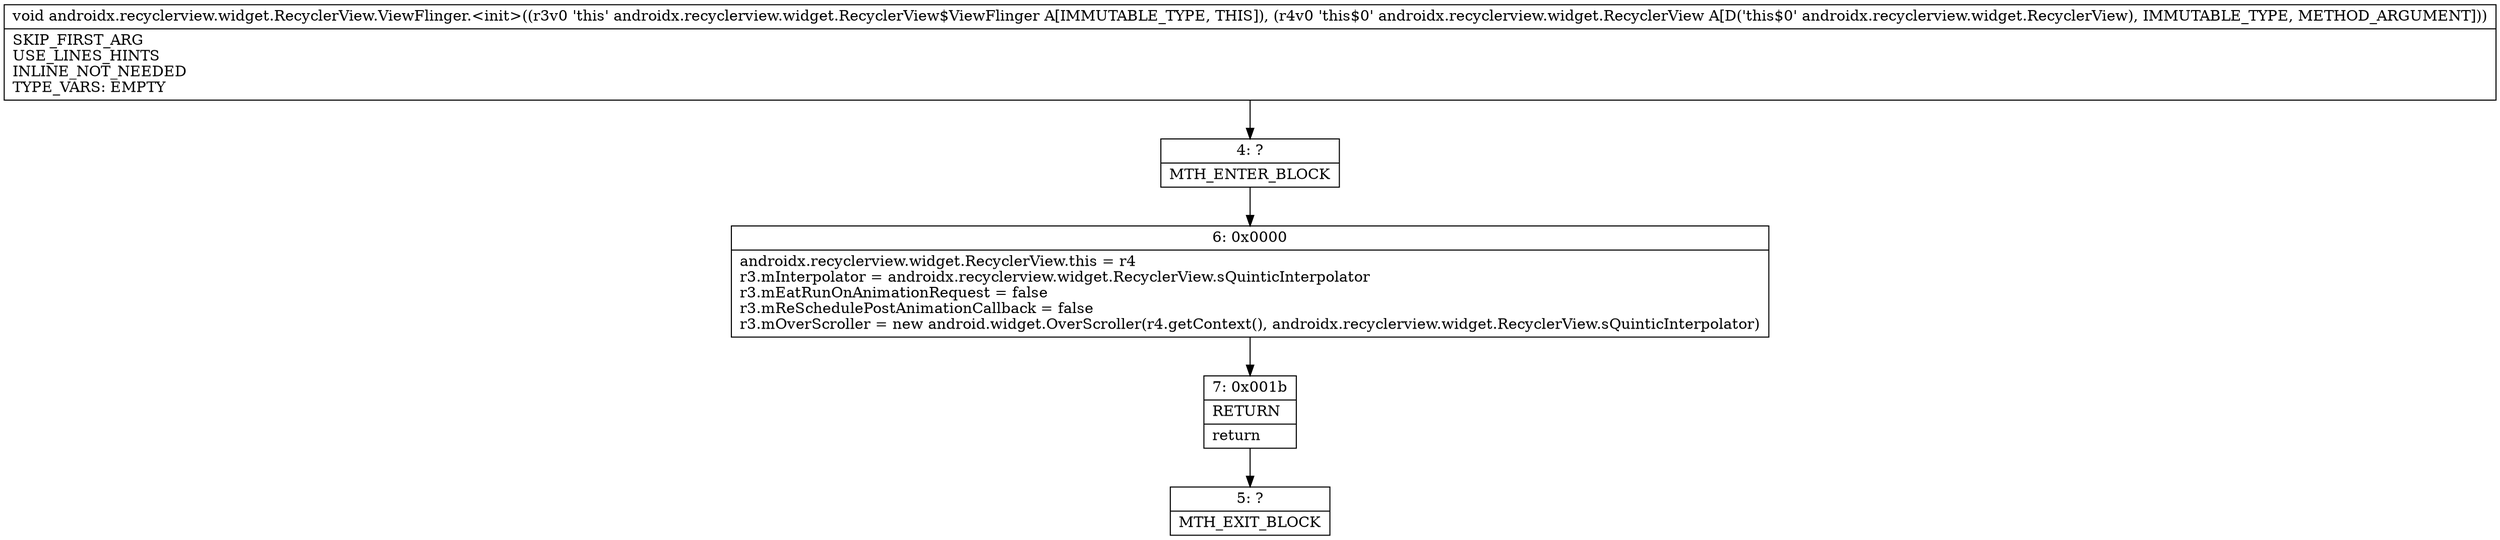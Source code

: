 digraph "CFG forandroidx.recyclerview.widget.RecyclerView.ViewFlinger.\<init\>(Landroidx\/recyclerview\/widget\/RecyclerView;)V" {
Node_4 [shape=record,label="{4\:\ ?|MTH_ENTER_BLOCK\l}"];
Node_6 [shape=record,label="{6\:\ 0x0000|androidx.recyclerview.widget.RecyclerView.this = r4\lr3.mInterpolator = androidx.recyclerview.widget.RecyclerView.sQuinticInterpolator\lr3.mEatRunOnAnimationRequest = false\lr3.mReSchedulePostAnimationCallback = false\lr3.mOverScroller = new android.widget.OverScroller(r4.getContext(), androidx.recyclerview.widget.RecyclerView.sQuinticInterpolator)\l}"];
Node_7 [shape=record,label="{7\:\ 0x001b|RETURN\l|return\l}"];
Node_5 [shape=record,label="{5\:\ ?|MTH_EXIT_BLOCK\l}"];
MethodNode[shape=record,label="{void androidx.recyclerview.widget.RecyclerView.ViewFlinger.\<init\>((r3v0 'this' androidx.recyclerview.widget.RecyclerView$ViewFlinger A[IMMUTABLE_TYPE, THIS]), (r4v0 'this$0' androidx.recyclerview.widget.RecyclerView A[D('this$0' androidx.recyclerview.widget.RecyclerView), IMMUTABLE_TYPE, METHOD_ARGUMENT]))  | SKIP_FIRST_ARG\lUSE_LINES_HINTS\lINLINE_NOT_NEEDED\lTYPE_VARS: EMPTY\l}"];
MethodNode -> Node_4;Node_4 -> Node_6;
Node_6 -> Node_7;
Node_7 -> Node_5;
}

